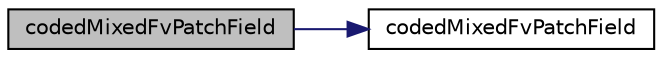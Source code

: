 digraph "codedMixedFvPatchField"
{
  bgcolor="transparent";
  edge [fontname="Helvetica",fontsize="10",labelfontname="Helvetica",labelfontsize="10"];
  node [fontname="Helvetica",fontsize="10",shape=record];
  rankdir="LR";
  Node1 [label="codedMixedFvPatchField",height=0.2,width=0.4,color="black", fillcolor="grey75", style="filled", fontcolor="black"];
  Node1 -> Node2 [color="midnightblue",fontsize="10",style="solid",fontname="Helvetica"];
  Node2 [label="codedMixedFvPatchField",height=0.2,width=0.4,color="black",URL="$a00310.html#ae876328e35ea5d1a7e65382c51365950",tooltip="Construct from patch and internal field. "];
}
